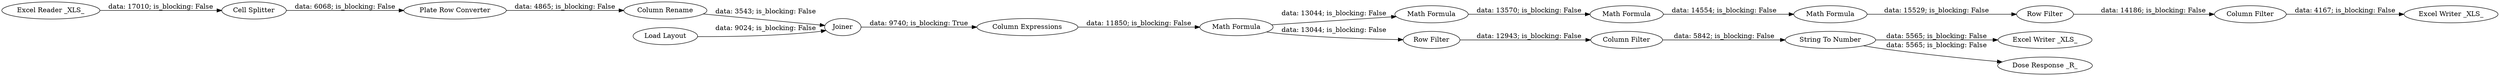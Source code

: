 digraph {
	"-8568156938892982883_20" [label="Excel Reader _XLS_"]
	"-8568156938892982883_11" [label="Column Rename"]
	"-8568156938892982883_17" [label="String To Number"]
	"-8568156938892982883_14" [label="Column Expressions"]
	"-8568156938892982883_12" [label=Joiner]
	"-8568156938892982883_21" [label="Excel Writer _XLS_"]
	"-8568156938892982883_26" [label="Math Formula"]
	"-8568156938892982883_27" [label="Math Formula"]
	"-8568156938892982883_15" [label="Math Formula"]
	"-8568156938892982883_2" [label="Load Layout"]
	"-8568156938892982883_28" [label="Column Filter"]
	"-8568156938892982883_10" [label="Plate Row Converter"]
	"-8568156938892982883_16" [label="Dose Response _R_"]
	"-8568156938892982883_24" [label="Row Filter"]
	"-8568156938892982883_22" [label="Column Filter"]
	"-8568156938892982883_25" [label="Math Formula"]
	"-8568156938892982883_18" [label="Row Filter"]
	"-8568156938892982883_9" [label="Cell Splitter"]
	"-8568156938892982883_29" [label="Excel Writer _XLS_"]
	"-8568156938892982883_15" -> "-8568156938892982883_18" [label="data: 13044; is_blocking: False"]
	"-8568156938892982883_24" -> "-8568156938892982883_28" [label="data: 14186; is_blocking: False"]
	"-8568156938892982883_26" -> "-8568156938892982883_24" [label="data: 15529; is_blocking: False"]
	"-8568156938892982883_9" -> "-8568156938892982883_10" [label="data: 6068; is_blocking: False"]
	"-8568156938892982883_17" -> "-8568156938892982883_16" [label="data: 5565; is_blocking: False"]
	"-8568156938892982883_20" -> "-8568156938892982883_9" [label="data: 17010; is_blocking: False"]
	"-8568156938892982883_15" -> "-8568156938892982883_25" [label="data: 13044; is_blocking: False"]
	"-8568156938892982883_28" -> "-8568156938892982883_29" [label="data: 4167; is_blocking: False"]
	"-8568156938892982883_10" -> "-8568156938892982883_11" [label="data: 4865; is_blocking: False"]
	"-8568156938892982883_2" -> "-8568156938892982883_12" [label="data: 9024; is_blocking: False"]
	"-8568156938892982883_14" -> "-8568156938892982883_15" [label="data: 11850; is_blocking: False"]
	"-8568156938892982883_25" -> "-8568156938892982883_27" [label="data: 13570; is_blocking: False"]
	"-8568156938892982883_17" -> "-8568156938892982883_21" [label="data: 5565; is_blocking: False"]
	"-8568156938892982883_22" -> "-8568156938892982883_17" [label="data: 5842; is_blocking: False"]
	"-8568156938892982883_27" -> "-8568156938892982883_26" [label="data: 14554; is_blocking: False"]
	"-8568156938892982883_12" -> "-8568156938892982883_14" [label="data: 9740; is_blocking: True"]
	"-8568156938892982883_18" -> "-8568156938892982883_22" [label="data: 12943; is_blocking: False"]
	"-8568156938892982883_11" -> "-8568156938892982883_12" [label="data: 3543; is_blocking: False"]
	rankdir=LR
}
